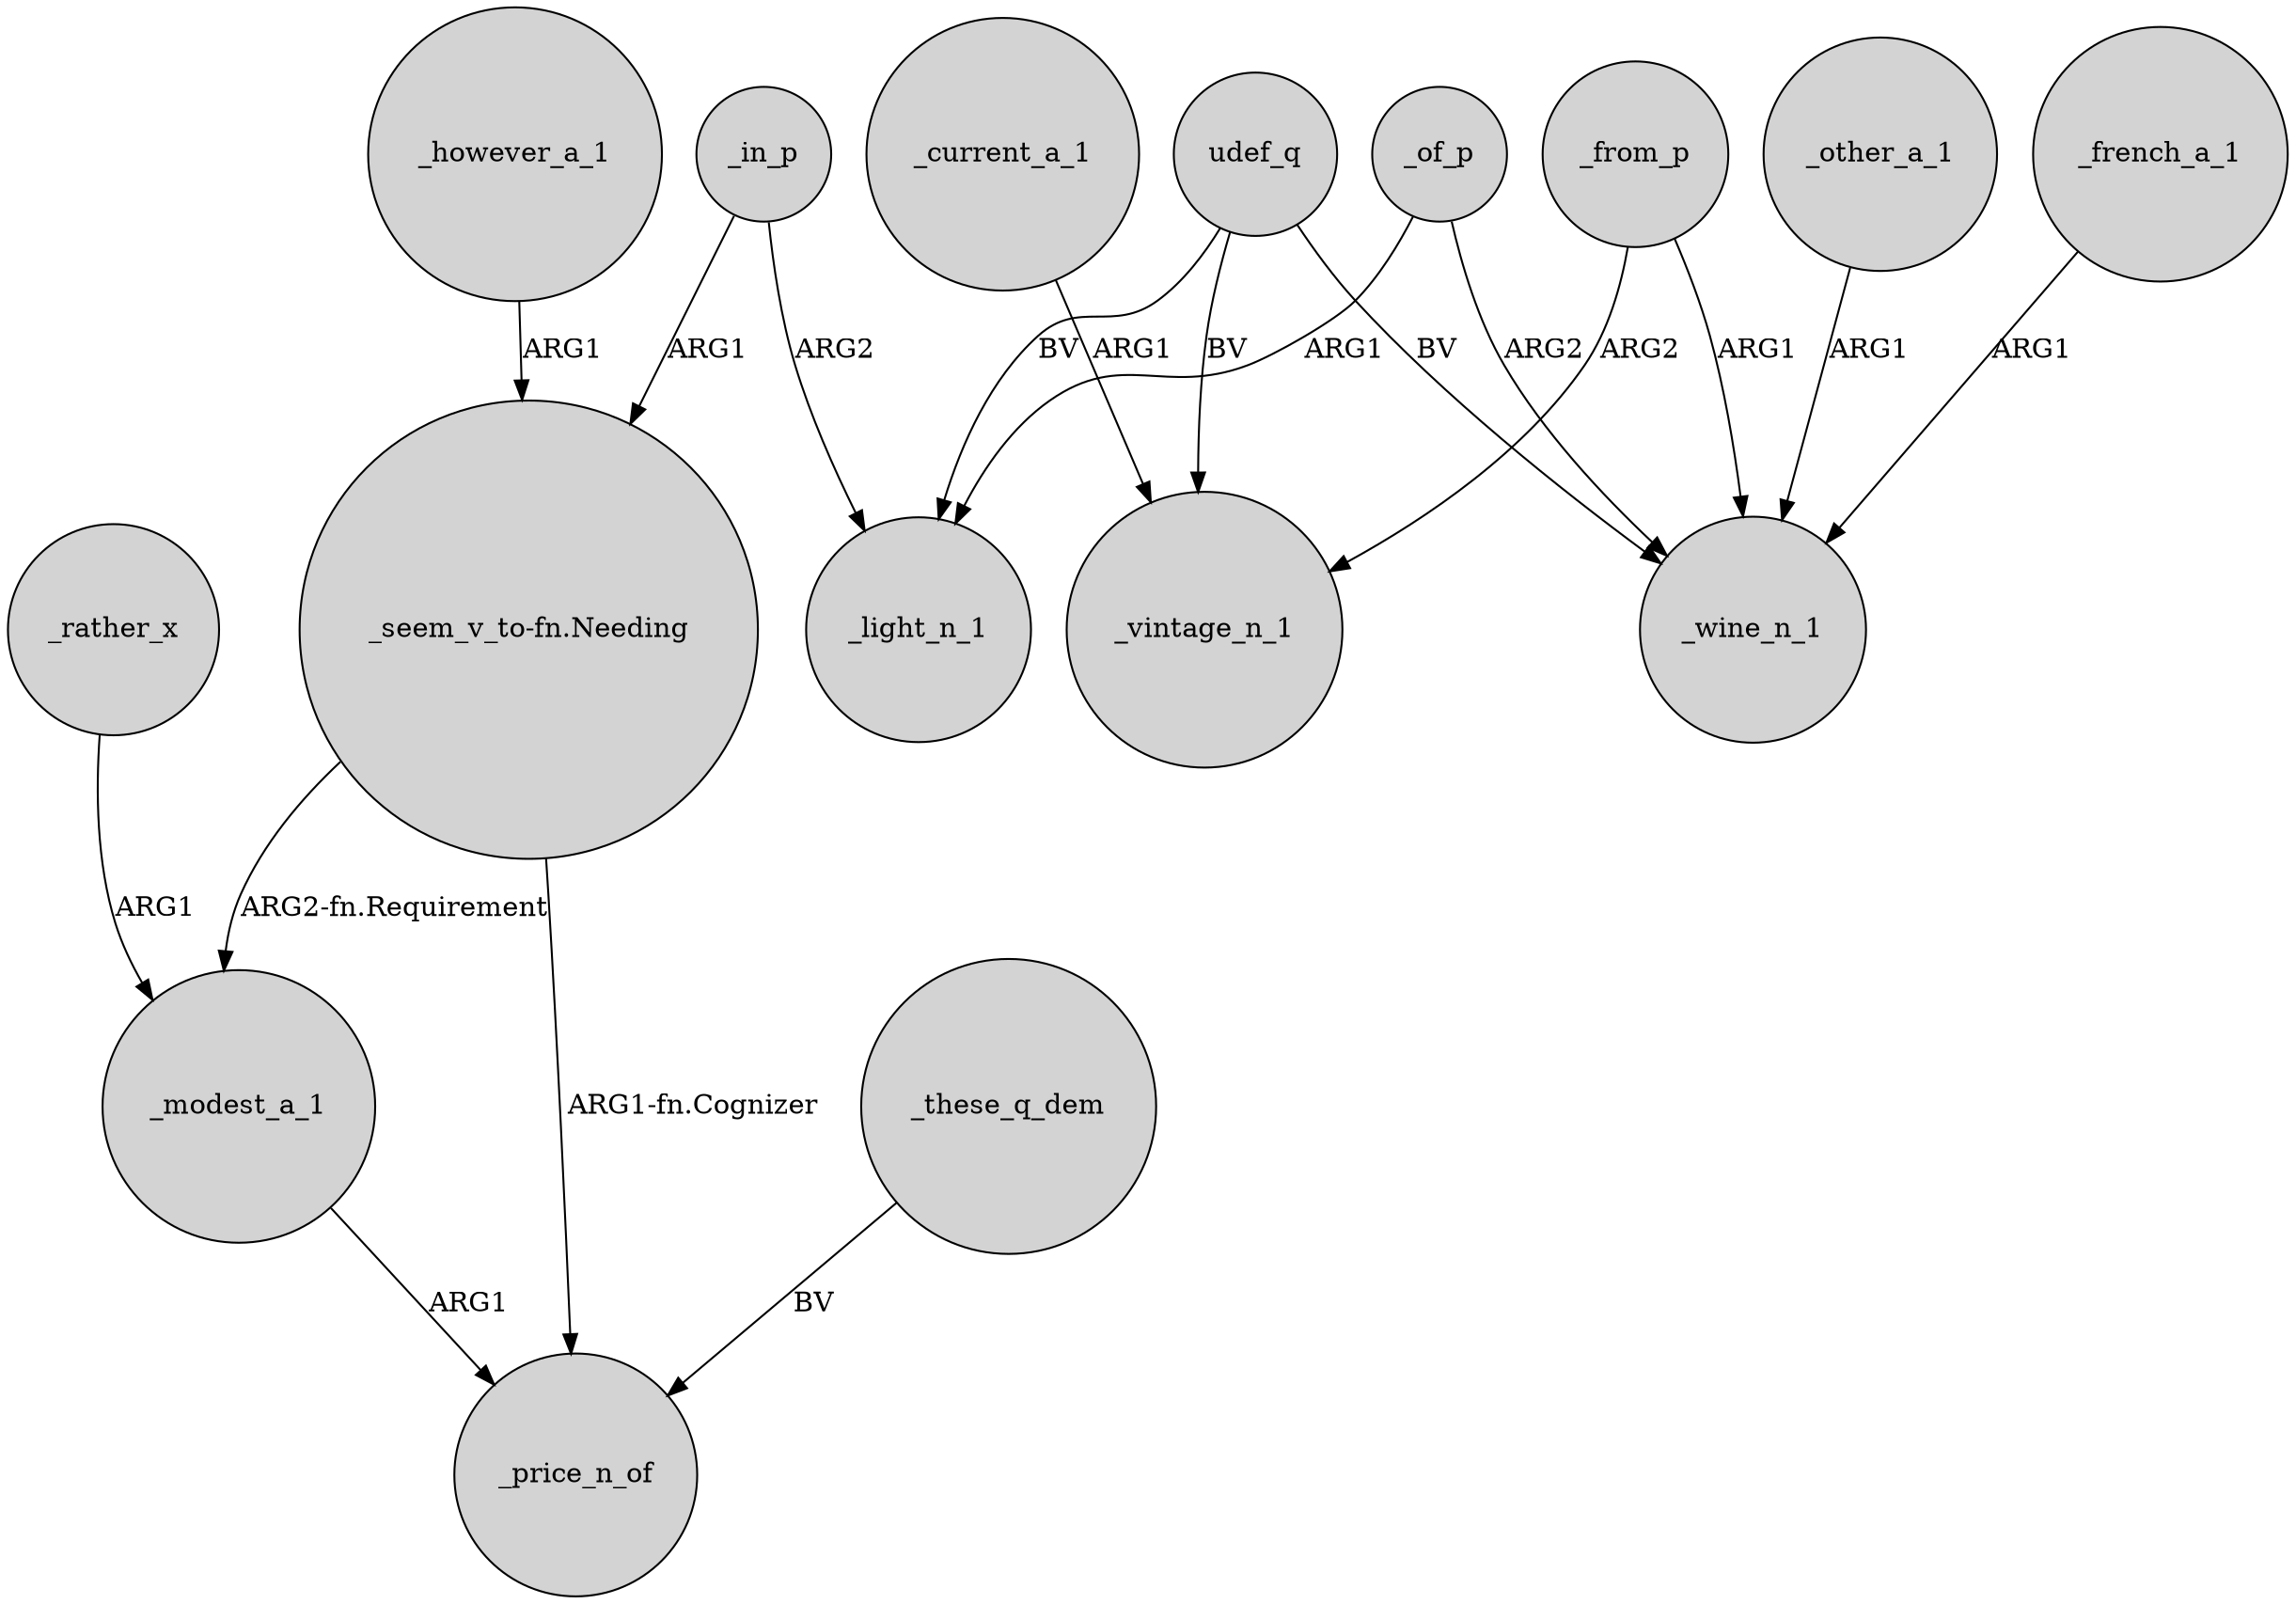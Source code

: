 digraph {
	node [shape=circle style=filled]
	udef_q -> _light_n_1 [label=BV]
	udef_q -> _wine_n_1 [label=BV]
	"_seem_v_to-fn.Needing" -> _price_n_of [label="ARG1-fn.Cognizer"]
	_from_p -> _wine_n_1 [label=ARG1]
	_current_a_1 -> _vintage_n_1 [label=ARG1]
	_modest_a_1 -> _price_n_of [label=ARG1]
	_in_p -> _light_n_1 [label=ARG2]
	_in_p -> "_seem_v_to-fn.Needing" [label=ARG1]
	udef_q -> _vintage_n_1 [label=BV]
	_however_a_1 -> "_seem_v_to-fn.Needing" [label=ARG1]
	_other_a_1 -> _wine_n_1 [label=ARG1]
	"_seem_v_to-fn.Needing" -> _modest_a_1 [label="ARG2-fn.Requirement"]
	_from_p -> _vintage_n_1 [label=ARG2]
	_of_p -> _light_n_1 [label=ARG1]
	_rather_x -> _modest_a_1 [label=ARG1]
	_of_p -> _wine_n_1 [label=ARG2]
	_these_q_dem -> _price_n_of [label=BV]
	_french_a_1 -> _wine_n_1 [label=ARG1]
}
